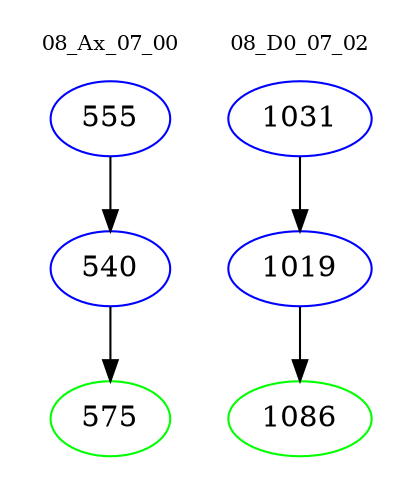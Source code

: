 digraph{
subgraph cluster_0 {
color = white
label = "08_Ax_07_00";
fontsize=10;
T0_555 [label="555", color="blue"]
T0_555 -> T0_540 [color="black"]
T0_540 [label="540", color="blue"]
T0_540 -> T0_575 [color="black"]
T0_575 [label="575", color="green"]
}
subgraph cluster_1 {
color = white
label = "08_D0_07_02";
fontsize=10;
T1_1031 [label="1031", color="blue"]
T1_1031 -> T1_1019 [color="black"]
T1_1019 [label="1019", color="blue"]
T1_1019 -> T1_1086 [color="black"]
T1_1086 [label="1086", color="green"]
}
}
